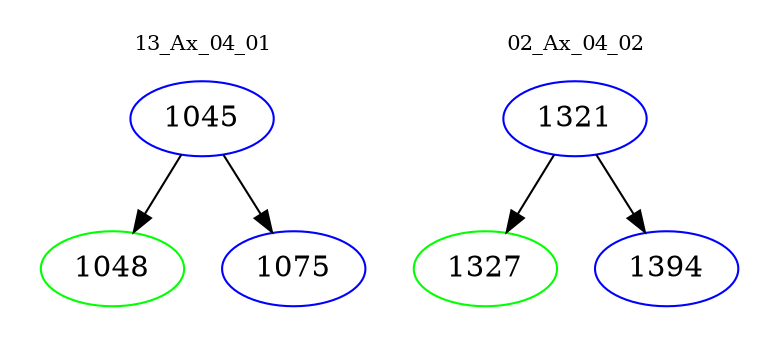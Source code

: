 digraph{
subgraph cluster_0 {
color = white
label = "13_Ax_04_01";
fontsize=10;
T0_1045 [label="1045", color="blue"]
T0_1045 -> T0_1048 [color="black"]
T0_1048 [label="1048", color="green"]
T0_1045 -> T0_1075 [color="black"]
T0_1075 [label="1075", color="blue"]
}
subgraph cluster_1 {
color = white
label = "02_Ax_04_02";
fontsize=10;
T1_1321 [label="1321", color="blue"]
T1_1321 -> T1_1327 [color="black"]
T1_1327 [label="1327", color="green"]
T1_1321 -> T1_1394 [color="black"]
T1_1394 [label="1394", color="blue"]
}
}
